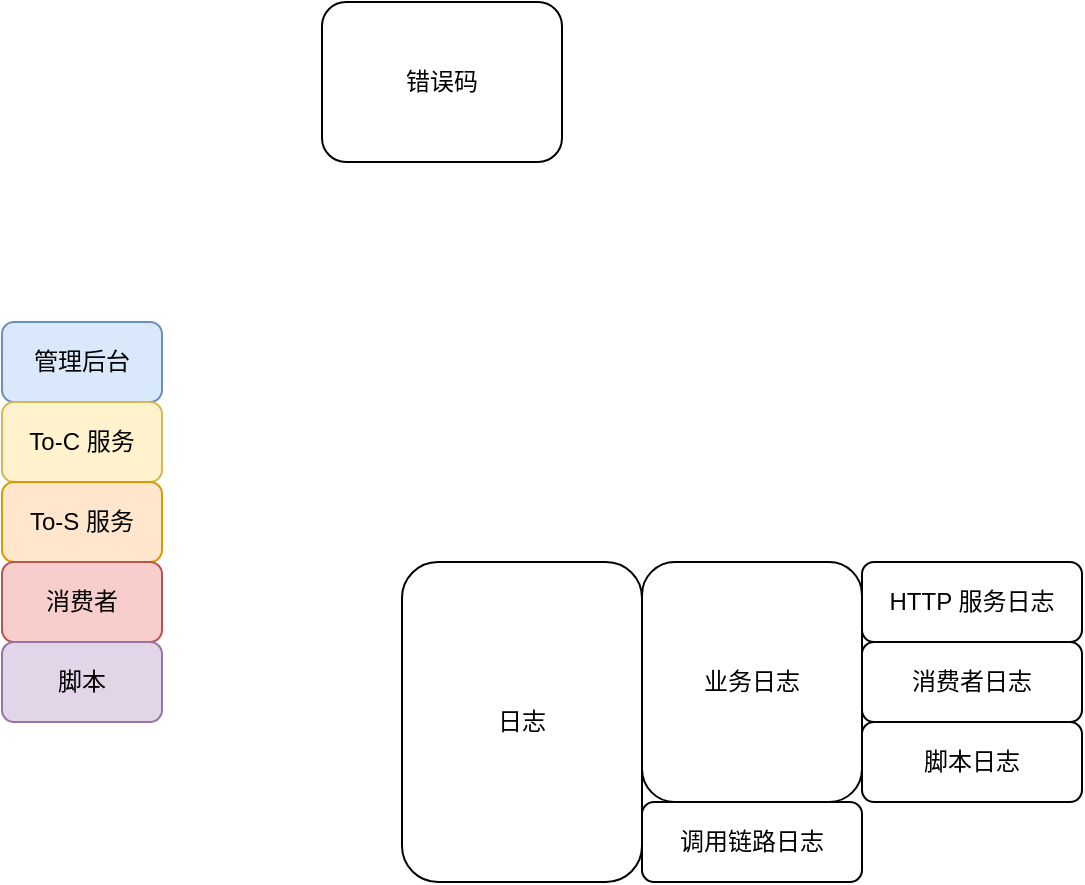 <mxfile version="25.0.3">
  <diagram name="第 1 页" id="sqwh9HDvDgY0L5kGwlWT">
    <mxGraphModel dx="1001" dy="586" grid="1" gridSize="10" guides="1" tooltips="1" connect="1" arrows="1" fold="1" page="1" pageScale="1" pageWidth="3200" pageHeight="2400" math="0" shadow="0">
      <root>
        <mxCell id="0" />
        <mxCell id="1" parent="0" />
        <mxCell id="KY9enkxKX4iUOgCPwHwl-3" value="管理后台" style="rounded=1;whiteSpace=wrap;html=1;fillColor=#dae8fc;strokeColor=#6c8ebf;" vertex="1" parent="1">
          <mxGeometry x="520" y="520" width="80" height="40" as="geometry" />
        </mxCell>
        <mxCell id="KY9enkxKX4iUOgCPwHwl-4" value="To-C 服务" style="rounded=1;whiteSpace=wrap;html=1;fillColor=#fff2cc;strokeColor=#d6b656;" vertex="1" parent="1">
          <mxGeometry x="520" y="560" width="80" height="40" as="geometry" />
        </mxCell>
        <mxCell id="KY9enkxKX4iUOgCPwHwl-5" value="To-S 服务" style="rounded=1;whiteSpace=wrap;html=1;fillColor=#ffe6cc;strokeColor=#d79b00;" vertex="1" parent="1">
          <mxGeometry x="520" y="600" width="80" height="40" as="geometry" />
        </mxCell>
        <mxCell id="KY9enkxKX4iUOgCPwHwl-6" value="消费者" style="rounded=1;whiteSpace=wrap;html=1;fillColor=#f8cecc;strokeColor=#b85450;" vertex="1" parent="1">
          <mxGeometry x="520" y="640" width="80" height="40" as="geometry" />
        </mxCell>
        <mxCell id="KY9enkxKX4iUOgCPwHwl-7" value="脚本" style="rounded=1;whiteSpace=wrap;html=1;fillColor=#e1d5e7;strokeColor=#9673a6;" vertex="1" parent="1">
          <mxGeometry x="520" y="680" width="80" height="40" as="geometry" />
        </mxCell>
        <mxCell id="KY9enkxKX4iUOgCPwHwl-9" value="错误码" style="rounded=1;whiteSpace=wrap;html=1;" vertex="1" parent="1">
          <mxGeometry x="680" y="360" width="120" height="80" as="geometry" />
        </mxCell>
        <mxCell id="KY9enkxKX4iUOgCPwHwl-11" value="日志" style="rounded=1;whiteSpace=wrap;html=1;" vertex="1" parent="1">
          <mxGeometry x="720" y="640" width="120" height="160" as="geometry" />
        </mxCell>
        <mxCell id="KY9enkxKX4iUOgCPwHwl-12" value="业务日志" style="rounded=1;whiteSpace=wrap;html=1;" vertex="1" parent="1">
          <mxGeometry x="840" y="640" width="110" height="120" as="geometry" />
        </mxCell>
        <mxCell id="KY9enkxKX4iUOgCPwHwl-13" value="调用链路日志" style="rounded=1;whiteSpace=wrap;html=1;" vertex="1" parent="1">
          <mxGeometry x="840" y="760" width="110" height="40" as="geometry" />
        </mxCell>
        <mxCell id="KY9enkxKX4iUOgCPwHwl-14" value="消费者日志" style="rounded=1;whiteSpace=wrap;html=1;" vertex="1" parent="1">
          <mxGeometry x="950" y="680" width="110" height="40" as="geometry" />
        </mxCell>
        <mxCell id="KY9enkxKX4iUOgCPwHwl-15" value="脚本日志" style="rounded=1;whiteSpace=wrap;html=1;" vertex="1" parent="1">
          <mxGeometry x="950" y="720" width="110" height="40" as="geometry" />
        </mxCell>
        <mxCell id="KY9enkxKX4iUOgCPwHwl-16" value="HTTP 服务日志" style="rounded=1;whiteSpace=wrap;html=1;" vertex="1" parent="1">
          <mxGeometry x="950" y="640" width="110" height="40" as="geometry" />
        </mxCell>
      </root>
    </mxGraphModel>
  </diagram>
</mxfile>
